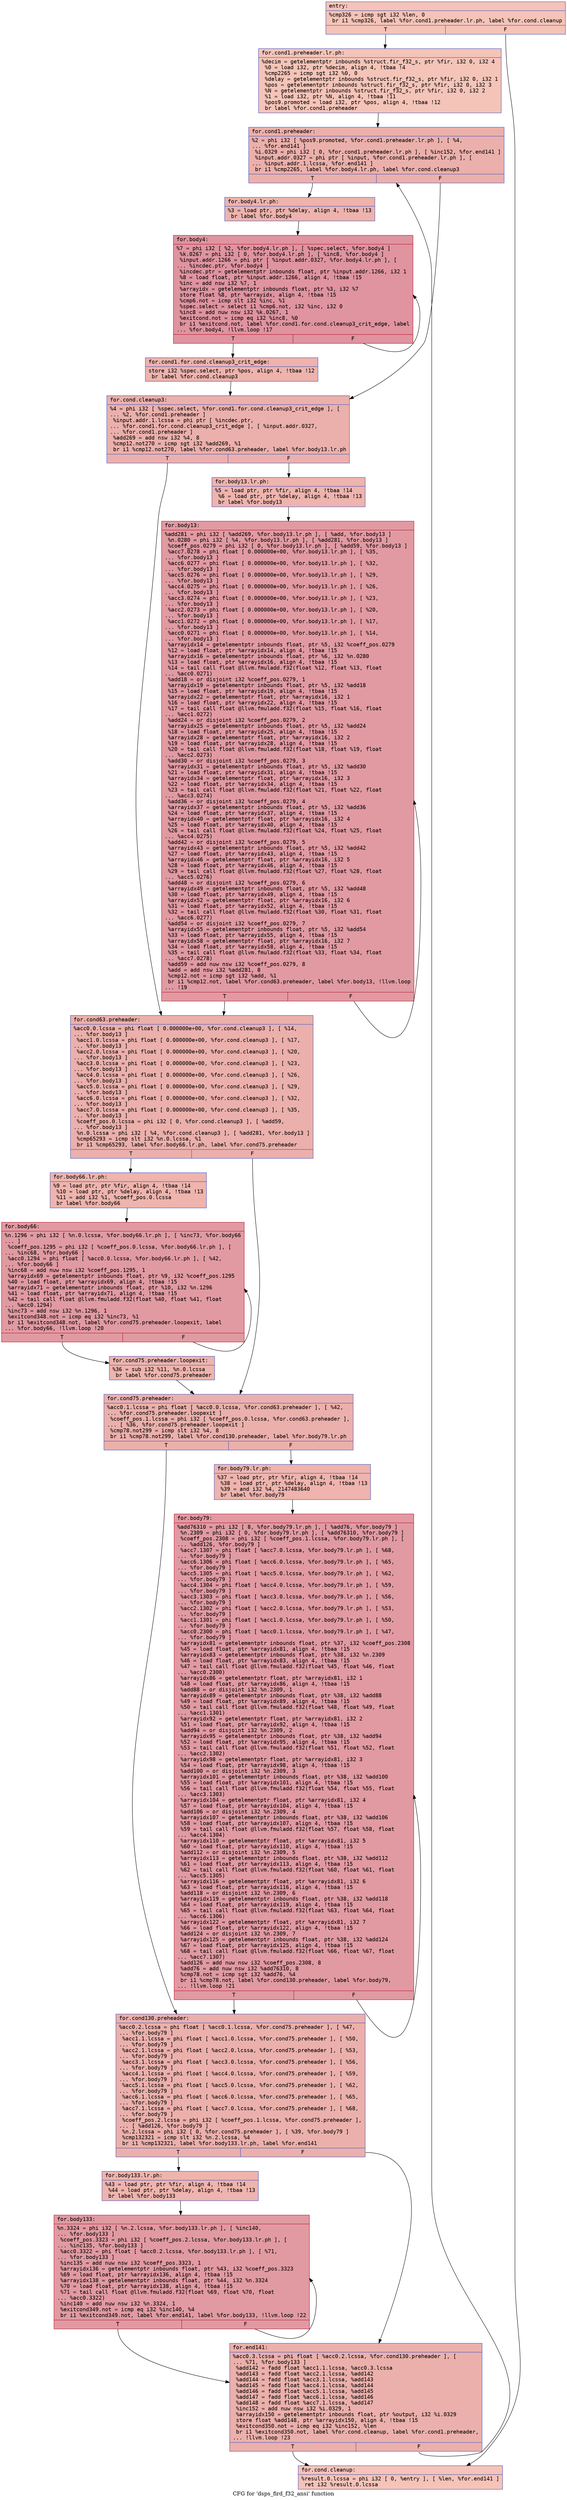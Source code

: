 digraph "CFG for 'dsps_fird_f32_ansi' function" {
	label="CFG for 'dsps_fird_f32_ansi' function";

	Node0x59cf8af46350 [shape=record,color="#3d50c3ff", style=filled, fillcolor="#e8765c70" fontname="Courier",label="{entry:\l|  %cmp326 = icmp sgt i32 %len, 0\l  br i1 %cmp326, label %for.cond1.preheader.lr.ph, label %for.cond.cleanup\l|{<s0>T|<s1>F}}"];
	Node0x59cf8af46350:s0 -> Node0x59cf8af468c0[tooltip="entry -> for.cond1.preheader.lr.ph\nProbability 62.50%" ];
	Node0x59cf8af46350:s1 -> Node0x59cf8af46980[tooltip="entry -> for.cond.cleanup\nProbability 37.50%" ];
	Node0x59cf8af468c0 [shape=record,color="#3d50c3ff", style=filled, fillcolor="#e97a5f70" fontname="Courier",label="{for.cond1.preheader.lr.ph:\l|  %decim = getelementptr inbounds %struct.fir_f32_s, ptr %fir, i32 0, i32 4\l  %0 = load i32, ptr %decim, align 4, !tbaa !4\l  %cmp2265 = icmp sgt i32 %0, 0\l  %delay = getelementptr inbounds %struct.fir_f32_s, ptr %fir, i32 0, i32 1\l  %pos = getelementptr inbounds %struct.fir_f32_s, ptr %fir, i32 0, i32 3\l  %N = getelementptr inbounds %struct.fir_f32_s, ptr %fir, i32 0, i32 2\l  %1 = load i32, ptr %N, align 4, !tbaa !11\l  %pos9.promoted = load i32, ptr %pos, align 4, !tbaa !12\l  br label %for.cond1.preheader\l}"];
	Node0x59cf8af468c0 -> Node0x59cf8af48f70[tooltip="for.cond1.preheader.lr.ph -> for.cond1.preheader\nProbability 100.00%" ];
	Node0x59cf8af48f70 [shape=record,color="#3d50c3ff", style=filled, fillcolor="#d24b4070" fontname="Courier",label="{for.cond1.preheader:\l|  %2 = phi i32 [ %pos9.promoted, %for.cond1.preheader.lr.ph ], [ %4,\l... %for.end141 ]\l  %i.0329 = phi i32 [ 0, %for.cond1.preheader.lr.ph ], [ %inc152, %for.end141 ]\l  %input.addr.0327 = phi ptr [ %input, %for.cond1.preheader.lr.ph ], [\l... %input.addr.1.lcssa, %for.end141 ]\l  br i1 %cmp2265, label %for.body4.lr.ph, label %for.cond.cleanup3\l|{<s0>T|<s1>F}}"];
	Node0x59cf8af48f70:s0 -> Node0x59cf8af49540[tooltip="for.cond1.preheader -> for.body4.lr.ph\nProbability 62.50%" ];
	Node0x59cf8af48f70:s1 -> Node0x59cf8af49650[tooltip="for.cond1.preheader -> for.cond.cleanup3\nProbability 37.50%" ];
	Node0x59cf8af49540 [shape=record,color="#3d50c3ff", style=filled, fillcolor="#d6524470" fontname="Courier",label="{for.body4.lr.ph:\l|  %3 = load ptr, ptr %delay, align 4, !tbaa !13\l  br label %for.body4\l}"];
	Node0x59cf8af49540 -> Node0x59cf8af499c0[tooltip="for.body4.lr.ph -> for.body4\nProbability 100.00%" ];
	Node0x59cf8af46980 [shape=record,color="#3d50c3ff", style=filled, fillcolor="#e8765c70" fontname="Courier",label="{for.cond.cleanup:\l|  %result.0.lcssa = phi i32 [ 0, %entry ], [ %len, %for.end141 ]\l  ret i32 %result.0.lcssa\l}"];
	Node0x59cf8af49bd0 [shape=record,color="#3d50c3ff", style=filled, fillcolor="#d6524470" fontname="Courier",label="{for.cond1.for.cond.cleanup3_crit_edge:\l|  store i32 %spec.select, ptr %pos, align 4, !tbaa !12\l  br label %for.cond.cleanup3\l}"];
	Node0x59cf8af49bd0 -> Node0x59cf8af49650[tooltip="for.cond1.for.cond.cleanup3_crit_edge -> for.cond.cleanup3\nProbability 100.00%" ];
	Node0x59cf8af49650 [shape=record,color="#3d50c3ff", style=filled, fillcolor="#d24b4070" fontname="Courier",label="{for.cond.cleanup3:\l|  %4 = phi i32 [ %spec.select, %for.cond1.for.cond.cleanup3_crit_edge ], [\l... %2, %for.cond1.preheader ]\l  %input.addr.1.lcssa = phi ptr [ %incdec.ptr,\l... %for.cond1.for.cond.cleanup3_crit_edge ], [ %input.addr.0327,\l... %for.cond1.preheader ]\l  %add269 = add nsw i32 %4, 8\l  %cmp12.not270 = icmp sgt i32 %add269, %1\l  br i1 %cmp12.not270, label %for.cond63.preheader, label %for.body13.lr.ph\l|{<s0>T|<s1>F}}"];
	Node0x59cf8af49650:s0 -> Node0x59cf8af4aa90[tooltip="for.cond.cleanup3 -> for.cond63.preheader\nProbability 50.00%" ];
	Node0x59cf8af49650:s1 -> Node0x59cf8af4ab10[tooltip="for.cond.cleanup3 -> for.body13.lr.ph\nProbability 50.00%" ];
	Node0x59cf8af4ab10 [shape=record,color="#3d50c3ff", style=filled, fillcolor="#d8564670" fontname="Courier",label="{for.body13.lr.ph:\l|  %5 = load ptr, ptr %fir, align 4, !tbaa !14\l  %6 = load ptr, ptr %delay, align 4, !tbaa !13\l  br label %for.body13\l}"];
	Node0x59cf8af4ab10 -> Node0x59cf8af4b4b0[tooltip="for.body13.lr.ph -> for.body13\nProbability 100.00%" ];
	Node0x59cf8af499c0 [shape=record,color="#b70d28ff", style=filled, fillcolor="#b70d2870" fontname="Courier",label="{for.body4:\l|  %7 = phi i32 [ %2, %for.body4.lr.ph ], [ %spec.select, %for.body4 ]\l  %k.0267 = phi i32 [ 0, %for.body4.lr.ph ], [ %inc8, %for.body4 ]\l  %input.addr.1266 = phi ptr [ %input.addr.0327, %for.body4.lr.ph ], [\l... %incdec.ptr, %for.body4 ]\l  %incdec.ptr = getelementptr inbounds float, ptr %input.addr.1266, i32 1\l  %8 = load float, ptr %input.addr.1266, align 4, !tbaa !15\l  %inc = add nsw i32 %7, 1\l  %arrayidx = getelementptr inbounds float, ptr %3, i32 %7\l  store float %8, ptr %arrayidx, align 4, !tbaa !15\l  %cmp6.not = icmp slt i32 %inc, %1\l  %spec.select = select i1 %cmp6.not, i32 %inc, i32 0\l  %inc8 = add nuw nsw i32 %k.0267, 1\l  %exitcond.not = icmp eq i32 %inc8, %0\l  br i1 %exitcond.not, label %for.cond1.for.cond.cleanup3_crit_edge, label\l... %for.body4, !llvm.loop !17\l|{<s0>T|<s1>F}}"];
	Node0x59cf8af499c0:s0 -> Node0x59cf8af49bd0[tooltip="for.body4 -> for.cond1.for.cond.cleanup3_crit_edge\nProbability 3.12%" ];
	Node0x59cf8af499c0:s1 -> Node0x59cf8af499c0[tooltip="for.body4 -> for.body4\nProbability 96.88%" ];
	Node0x59cf8af4aa90 [shape=record,color="#3d50c3ff", style=filled, fillcolor="#d24b4070" fontname="Courier",label="{for.cond63.preheader:\l|  %acc0.0.lcssa = phi float [ 0.000000e+00, %for.cond.cleanup3 ], [ %14,\l... %for.body13 ]\l  %acc1.0.lcssa = phi float [ 0.000000e+00, %for.cond.cleanup3 ], [ %17,\l... %for.body13 ]\l  %acc2.0.lcssa = phi float [ 0.000000e+00, %for.cond.cleanup3 ], [ %20,\l... %for.body13 ]\l  %acc3.0.lcssa = phi float [ 0.000000e+00, %for.cond.cleanup3 ], [ %23,\l... %for.body13 ]\l  %acc4.0.lcssa = phi float [ 0.000000e+00, %for.cond.cleanup3 ], [ %26,\l... %for.body13 ]\l  %acc5.0.lcssa = phi float [ 0.000000e+00, %for.cond.cleanup3 ], [ %29,\l... %for.body13 ]\l  %acc6.0.lcssa = phi float [ 0.000000e+00, %for.cond.cleanup3 ], [ %32,\l... %for.body13 ]\l  %acc7.0.lcssa = phi float [ 0.000000e+00, %for.cond.cleanup3 ], [ %35,\l... %for.body13 ]\l  %coeff_pos.0.lcssa = phi i32 [ 0, %for.cond.cleanup3 ], [ %add59,\l... %for.body13 ]\l  %n.0.lcssa = phi i32 [ %4, %for.cond.cleanup3 ], [ %add281, %for.body13 ]\l  %cmp65293 = icmp slt i32 %n.0.lcssa, %1\l  br i1 %cmp65293, label %for.body66.lr.ph, label %for.cond75.preheader\l|{<s0>T|<s1>F}}"];
	Node0x59cf8af4aa90:s0 -> Node0x59cf8af4ecf0[tooltip="for.cond63.preheader -> for.body66.lr.ph\nProbability 50.00%" ];
	Node0x59cf8af4aa90:s1 -> Node0x59cf8af4edf0[tooltip="for.cond63.preheader -> for.cond75.preheader\nProbability 50.00%" ];
	Node0x59cf8af4ecf0 [shape=record,color="#3d50c3ff", style=filled, fillcolor="#d8564670" fontname="Courier",label="{for.body66.lr.ph:\l|  %9 = load ptr, ptr %fir, align 4, !tbaa !14\l  %10 = load ptr, ptr %delay, align 4, !tbaa !13\l  %11 = add i32 %1, %coeff_pos.0.lcssa\l  br label %for.body66\l}"];
	Node0x59cf8af4ecf0 -> Node0x59cf8af4f740[tooltip="for.body66.lr.ph -> for.body66\nProbability 100.00%" ];
	Node0x59cf8af4b4b0 [shape=record,color="#b70d28ff", style=filled, fillcolor="#bb1b2c70" fontname="Courier",label="{for.body13:\l|  %add281 = phi i32 [ %add269, %for.body13.lr.ph ], [ %add, %for.body13 ]\l  %n.0280 = phi i32 [ %4, %for.body13.lr.ph ], [ %add281, %for.body13 ]\l  %coeff_pos.0279 = phi i32 [ 0, %for.body13.lr.ph ], [ %add59, %for.body13 ]\l  %acc7.0278 = phi float [ 0.000000e+00, %for.body13.lr.ph ], [ %35,\l... %for.body13 ]\l  %acc6.0277 = phi float [ 0.000000e+00, %for.body13.lr.ph ], [ %32,\l... %for.body13 ]\l  %acc5.0276 = phi float [ 0.000000e+00, %for.body13.lr.ph ], [ %29,\l... %for.body13 ]\l  %acc4.0275 = phi float [ 0.000000e+00, %for.body13.lr.ph ], [ %26,\l... %for.body13 ]\l  %acc3.0274 = phi float [ 0.000000e+00, %for.body13.lr.ph ], [ %23,\l... %for.body13 ]\l  %acc2.0273 = phi float [ 0.000000e+00, %for.body13.lr.ph ], [ %20,\l... %for.body13 ]\l  %acc1.0272 = phi float [ 0.000000e+00, %for.body13.lr.ph ], [ %17,\l... %for.body13 ]\l  %acc0.0271 = phi float [ 0.000000e+00, %for.body13.lr.ph ], [ %14,\l... %for.body13 ]\l  %arrayidx14 = getelementptr inbounds float, ptr %5, i32 %coeff_pos.0279\l  %12 = load float, ptr %arrayidx14, align 4, !tbaa !15\l  %arrayidx16 = getelementptr inbounds float, ptr %6, i32 %n.0280\l  %13 = load float, ptr %arrayidx16, align 4, !tbaa !15\l  %14 = tail call float @llvm.fmuladd.f32(float %12, float %13, float\l... %acc0.0271)\l  %add18 = or disjoint i32 %coeff_pos.0279, 1\l  %arrayidx19 = getelementptr inbounds float, ptr %5, i32 %add18\l  %15 = load float, ptr %arrayidx19, align 4, !tbaa !15\l  %arrayidx22 = getelementptr float, ptr %arrayidx16, i32 1\l  %16 = load float, ptr %arrayidx22, align 4, !tbaa !15\l  %17 = tail call float @llvm.fmuladd.f32(float %15, float %16, float\l... %acc1.0272)\l  %add24 = or disjoint i32 %coeff_pos.0279, 2\l  %arrayidx25 = getelementptr inbounds float, ptr %5, i32 %add24\l  %18 = load float, ptr %arrayidx25, align 4, !tbaa !15\l  %arrayidx28 = getelementptr float, ptr %arrayidx16, i32 2\l  %19 = load float, ptr %arrayidx28, align 4, !tbaa !15\l  %20 = tail call float @llvm.fmuladd.f32(float %18, float %19, float\l... %acc2.0273)\l  %add30 = or disjoint i32 %coeff_pos.0279, 3\l  %arrayidx31 = getelementptr inbounds float, ptr %5, i32 %add30\l  %21 = load float, ptr %arrayidx31, align 4, !tbaa !15\l  %arrayidx34 = getelementptr float, ptr %arrayidx16, i32 3\l  %22 = load float, ptr %arrayidx34, align 4, !tbaa !15\l  %23 = tail call float @llvm.fmuladd.f32(float %21, float %22, float\l... %acc3.0274)\l  %add36 = or disjoint i32 %coeff_pos.0279, 4\l  %arrayidx37 = getelementptr inbounds float, ptr %5, i32 %add36\l  %24 = load float, ptr %arrayidx37, align 4, !tbaa !15\l  %arrayidx40 = getelementptr float, ptr %arrayidx16, i32 4\l  %25 = load float, ptr %arrayidx40, align 4, !tbaa !15\l  %26 = tail call float @llvm.fmuladd.f32(float %24, float %25, float\l... %acc4.0275)\l  %add42 = or disjoint i32 %coeff_pos.0279, 5\l  %arrayidx43 = getelementptr inbounds float, ptr %5, i32 %add42\l  %27 = load float, ptr %arrayidx43, align 4, !tbaa !15\l  %arrayidx46 = getelementptr float, ptr %arrayidx16, i32 5\l  %28 = load float, ptr %arrayidx46, align 4, !tbaa !15\l  %29 = tail call float @llvm.fmuladd.f32(float %27, float %28, float\l... %acc5.0276)\l  %add48 = or disjoint i32 %coeff_pos.0279, 6\l  %arrayidx49 = getelementptr inbounds float, ptr %5, i32 %add48\l  %30 = load float, ptr %arrayidx49, align 4, !tbaa !15\l  %arrayidx52 = getelementptr float, ptr %arrayidx16, i32 6\l  %31 = load float, ptr %arrayidx52, align 4, !tbaa !15\l  %32 = tail call float @llvm.fmuladd.f32(float %30, float %31, float\l... %acc6.0277)\l  %add54 = or disjoint i32 %coeff_pos.0279, 7\l  %arrayidx55 = getelementptr inbounds float, ptr %5, i32 %add54\l  %33 = load float, ptr %arrayidx55, align 4, !tbaa !15\l  %arrayidx58 = getelementptr float, ptr %arrayidx16, i32 7\l  %34 = load float, ptr %arrayidx58, align 4, !tbaa !15\l  %35 = tail call float @llvm.fmuladd.f32(float %33, float %34, float\l... %acc7.0278)\l  %add59 = add nuw nsw i32 %coeff_pos.0279, 8\l  %add = add nsw i32 %add281, 8\l  %cmp12.not = icmp sgt i32 %add, %1\l  br i1 %cmp12.not, label %for.cond63.preheader, label %for.body13, !llvm.loop\l... !19\l|{<s0>T|<s1>F}}"];
	Node0x59cf8af4b4b0:s0 -> Node0x59cf8af4aa90[tooltip="for.body13 -> for.cond63.preheader\nProbability 3.12%" ];
	Node0x59cf8af4b4b0:s1 -> Node0x59cf8af4b4b0[tooltip="for.body13 -> for.body13\nProbability 96.88%" ];
	Node0x59cf8af524e0 [shape=record,color="#3d50c3ff", style=filled, fillcolor="#d8564670" fontname="Courier",label="{for.cond75.preheader.loopexit:\l|  %36 = sub i32 %11, %n.0.lcssa\l  br label %for.cond75.preheader\l}"];
	Node0x59cf8af524e0 -> Node0x59cf8af4edf0[tooltip="for.cond75.preheader.loopexit -> for.cond75.preheader\nProbability 100.00%" ];
	Node0x59cf8af4edf0 [shape=record,color="#3d50c3ff", style=filled, fillcolor="#d24b4070" fontname="Courier",label="{for.cond75.preheader:\l|  %acc0.1.lcssa = phi float [ %acc0.0.lcssa, %for.cond63.preheader ], [ %42,\l... %for.cond75.preheader.loopexit ]\l  %coeff_pos.1.lcssa = phi i32 [ %coeff_pos.0.lcssa, %for.cond63.preheader ],\l... [ %36, %for.cond75.preheader.loopexit ]\l  %cmp78.not299 = icmp slt i32 %4, 8\l  br i1 %cmp78.not299, label %for.cond130.preheader, label %for.body79.lr.ph\l|{<s0>T|<s1>F}}"];
	Node0x59cf8af4edf0:s0 -> Node0x59cf8af527b0[tooltip="for.cond75.preheader -> for.cond130.preheader\nProbability 50.00%" ];
	Node0x59cf8af4edf0:s1 -> Node0x59cf8af4dae0[tooltip="for.cond75.preheader -> for.body79.lr.ph\nProbability 50.00%" ];
	Node0x59cf8af4dae0 [shape=record,color="#3d50c3ff", style=filled, fillcolor="#d8564670" fontname="Courier",label="{for.body79.lr.ph:\l|  %37 = load ptr, ptr %fir, align 4, !tbaa !14\l  %38 = load ptr, ptr %delay, align 4, !tbaa !13\l  %39 = and i32 %4, 2147483640\l  br label %for.body79\l}"];
	Node0x59cf8af4dae0 -> Node0x59cf8af4de00[tooltip="for.body79.lr.ph -> for.body79\nProbability 100.00%" ];
	Node0x59cf8af4f740 [shape=record,color="#b70d28ff", style=filled, fillcolor="#bb1b2c70" fontname="Courier",label="{for.body66:\l|  %n.1296 = phi i32 [ %n.0.lcssa, %for.body66.lr.ph ], [ %inc73, %for.body66\l... ]\l  %coeff_pos.1295 = phi i32 [ %coeff_pos.0.lcssa, %for.body66.lr.ph ], [\l... %inc68, %for.body66 ]\l  %acc0.1294 = phi float [ %acc0.0.lcssa, %for.body66.lr.ph ], [ %42,\l... %for.body66 ]\l  %inc68 = add nuw nsw i32 %coeff_pos.1295, 1\l  %arrayidx69 = getelementptr inbounds float, ptr %9, i32 %coeff_pos.1295\l  %40 = load float, ptr %arrayidx69, align 4, !tbaa !15\l  %arrayidx71 = getelementptr inbounds float, ptr %10, i32 %n.1296\l  %41 = load float, ptr %arrayidx71, align 4, !tbaa !15\l  %42 = tail call float @llvm.fmuladd.f32(float %40, float %41, float\l... %acc0.1294)\l  %inc73 = add nsw i32 %n.1296, 1\l  %exitcond348.not = icmp eq i32 %inc73, %1\l  br i1 %exitcond348.not, label %for.cond75.preheader.loopexit, label\l... %for.body66, !llvm.loop !20\l|{<s0>T|<s1>F}}"];
	Node0x59cf8af4f740:s0 -> Node0x59cf8af524e0[tooltip="for.body66 -> for.cond75.preheader.loopexit\nProbability 3.12%" ];
	Node0x59cf8af4f740:s1 -> Node0x59cf8af4f740[tooltip="for.body66 -> for.body66\nProbability 96.88%" ];
	Node0x59cf8af527b0 [shape=record,color="#3d50c3ff", style=filled, fillcolor="#d24b4070" fontname="Courier",label="{for.cond130.preheader:\l|  %acc0.2.lcssa = phi float [ %acc0.1.lcssa, %for.cond75.preheader ], [ %47,\l... %for.body79 ]\l  %acc1.1.lcssa = phi float [ %acc1.0.lcssa, %for.cond75.preheader ], [ %50,\l... %for.body79 ]\l  %acc2.1.lcssa = phi float [ %acc2.0.lcssa, %for.cond75.preheader ], [ %53,\l... %for.body79 ]\l  %acc3.1.lcssa = phi float [ %acc3.0.lcssa, %for.cond75.preheader ], [ %56,\l... %for.body79 ]\l  %acc4.1.lcssa = phi float [ %acc4.0.lcssa, %for.cond75.preheader ], [ %59,\l... %for.body79 ]\l  %acc5.1.lcssa = phi float [ %acc5.0.lcssa, %for.cond75.preheader ], [ %62,\l... %for.body79 ]\l  %acc6.1.lcssa = phi float [ %acc6.0.lcssa, %for.cond75.preheader ], [ %65,\l... %for.body79 ]\l  %acc7.1.lcssa = phi float [ %acc7.0.lcssa, %for.cond75.preheader ], [ %68,\l... %for.body79 ]\l  %coeff_pos.2.lcssa = phi i32 [ %coeff_pos.1.lcssa, %for.cond75.preheader ],\l... [ %add126, %for.body79 ]\l  %n.2.lcssa = phi i32 [ 0, %for.cond75.preheader ], [ %39, %for.body79 ]\l  %cmp132321 = icmp slt i32 %n.2.lcssa, %4\l  br i1 %cmp132321, label %for.body133.lr.ph, label %for.end141\l|{<s0>T|<s1>F}}"];
	Node0x59cf8af527b0:s0 -> Node0x59cf8af551b0[tooltip="for.cond130.preheader -> for.body133.lr.ph\nProbability 50.00%" ];
	Node0x59cf8af527b0:s1 -> Node0x59cf8af490f0[tooltip="for.cond130.preheader -> for.end141\nProbability 50.00%" ];
	Node0x59cf8af551b0 [shape=record,color="#3d50c3ff", style=filled, fillcolor="#d8564670" fontname="Courier",label="{for.body133.lr.ph:\l|  %43 = load ptr, ptr %fir, align 4, !tbaa !14\l  %44 = load ptr, ptr %delay, align 4, !tbaa !13\l  br label %for.body133\l}"];
	Node0x59cf8af551b0 -> Node0x59cf8af55440[tooltip="for.body133.lr.ph -> for.body133\nProbability 100.00%" ];
	Node0x59cf8af4de00 [shape=record,color="#b70d28ff", style=filled, fillcolor="#bb1b2c70" fontname="Courier",label="{for.body79:\l|  %add76310 = phi i32 [ 8, %for.body79.lr.ph ], [ %add76, %for.body79 ]\l  %n.2309 = phi i32 [ 0, %for.body79.lr.ph ], [ %add76310, %for.body79 ]\l  %coeff_pos.2308 = phi i32 [ %coeff_pos.1.lcssa, %for.body79.lr.ph ], [\l... %add126, %for.body79 ]\l  %acc7.1307 = phi float [ %acc7.0.lcssa, %for.body79.lr.ph ], [ %68,\l... %for.body79 ]\l  %acc6.1306 = phi float [ %acc6.0.lcssa, %for.body79.lr.ph ], [ %65,\l... %for.body79 ]\l  %acc5.1305 = phi float [ %acc5.0.lcssa, %for.body79.lr.ph ], [ %62,\l... %for.body79 ]\l  %acc4.1304 = phi float [ %acc4.0.lcssa, %for.body79.lr.ph ], [ %59,\l... %for.body79 ]\l  %acc3.1303 = phi float [ %acc3.0.lcssa, %for.body79.lr.ph ], [ %56,\l... %for.body79 ]\l  %acc2.1302 = phi float [ %acc2.0.lcssa, %for.body79.lr.ph ], [ %53,\l... %for.body79 ]\l  %acc1.1301 = phi float [ %acc1.0.lcssa, %for.body79.lr.ph ], [ %50,\l... %for.body79 ]\l  %acc0.2300 = phi float [ %acc0.1.lcssa, %for.body79.lr.ph ], [ %47,\l... %for.body79 ]\l  %arrayidx81 = getelementptr inbounds float, ptr %37, i32 %coeff_pos.2308\l  %45 = load float, ptr %arrayidx81, align 4, !tbaa !15\l  %arrayidx83 = getelementptr inbounds float, ptr %38, i32 %n.2309\l  %46 = load float, ptr %arrayidx83, align 4, !tbaa !15\l  %47 = tail call float @llvm.fmuladd.f32(float %45, float %46, float\l... %acc0.2300)\l  %arrayidx86 = getelementptr float, ptr %arrayidx81, i32 1\l  %48 = load float, ptr %arrayidx86, align 4, !tbaa !15\l  %add88 = or disjoint i32 %n.2309, 1\l  %arrayidx89 = getelementptr inbounds float, ptr %38, i32 %add88\l  %49 = load float, ptr %arrayidx89, align 4, !tbaa !15\l  %50 = tail call float @llvm.fmuladd.f32(float %48, float %49, float\l... %acc1.1301)\l  %arrayidx92 = getelementptr float, ptr %arrayidx81, i32 2\l  %51 = load float, ptr %arrayidx92, align 4, !tbaa !15\l  %add94 = or disjoint i32 %n.2309, 2\l  %arrayidx95 = getelementptr inbounds float, ptr %38, i32 %add94\l  %52 = load float, ptr %arrayidx95, align 4, !tbaa !15\l  %53 = tail call float @llvm.fmuladd.f32(float %51, float %52, float\l... %acc2.1302)\l  %arrayidx98 = getelementptr float, ptr %arrayidx81, i32 3\l  %54 = load float, ptr %arrayidx98, align 4, !tbaa !15\l  %add100 = or disjoint i32 %n.2309, 3\l  %arrayidx101 = getelementptr inbounds float, ptr %38, i32 %add100\l  %55 = load float, ptr %arrayidx101, align 4, !tbaa !15\l  %56 = tail call float @llvm.fmuladd.f32(float %54, float %55, float\l... %acc3.1303)\l  %arrayidx104 = getelementptr float, ptr %arrayidx81, i32 4\l  %57 = load float, ptr %arrayidx104, align 4, !tbaa !15\l  %add106 = or disjoint i32 %n.2309, 4\l  %arrayidx107 = getelementptr inbounds float, ptr %38, i32 %add106\l  %58 = load float, ptr %arrayidx107, align 4, !tbaa !15\l  %59 = tail call float @llvm.fmuladd.f32(float %57, float %58, float\l... %acc4.1304)\l  %arrayidx110 = getelementptr float, ptr %arrayidx81, i32 5\l  %60 = load float, ptr %arrayidx110, align 4, !tbaa !15\l  %add112 = or disjoint i32 %n.2309, 5\l  %arrayidx113 = getelementptr inbounds float, ptr %38, i32 %add112\l  %61 = load float, ptr %arrayidx113, align 4, !tbaa !15\l  %62 = tail call float @llvm.fmuladd.f32(float %60, float %61, float\l... %acc5.1305)\l  %arrayidx116 = getelementptr float, ptr %arrayidx81, i32 6\l  %63 = load float, ptr %arrayidx116, align 4, !tbaa !15\l  %add118 = or disjoint i32 %n.2309, 6\l  %arrayidx119 = getelementptr inbounds float, ptr %38, i32 %add118\l  %64 = load float, ptr %arrayidx119, align 4, !tbaa !15\l  %65 = tail call float @llvm.fmuladd.f32(float %63, float %64, float\l... %acc6.1306)\l  %arrayidx122 = getelementptr float, ptr %arrayidx81, i32 7\l  %66 = load float, ptr %arrayidx122, align 4, !tbaa !15\l  %add124 = or disjoint i32 %n.2309, 7\l  %arrayidx125 = getelementptr inbounds float, ptr %38, i32 %add124\l  %67 = load float, ptr %arrayidx125, align 4, !tbaa !15\l  %68 = tail call float @llvm.fmuladd.f32(float %66, float %67, float\l... %acc7.1307)\l  %add126 = add nuw nsw i32 %coeff_pos.2308, 8\l  %add76 = add nuw nsw i32 %add76310, 8\l  %cmp78.not = icmp sgt i32 %add76, %4\l  br i1 %cmp78.not, label %for.cond130.preheader, label %for.body79,\l... !llvm.loop !21\l|{<s0>T|<s1>F}}"];
	Node0x59cf8af4de00:s0 -> Node0x59cf8af527b0[tooltip="for.body79 -> for.cond130.preheader\nProbability 3.12%" ];
	Node0x59cf8af4de00:s1 -> Node0x59cf8af4de00[tooltip="for.body79 -> for.body79\nProbability 96.88%" ];
	Node0x59cf8af55440 [shape=record,color="#b70d28ff", style=filled, fillcolor="#bb1b2c70" fontname="Courier",label="{for.body133:\l|  %n.3324 = phi i32 [ %n.2.lcssa, %for.body133.lr.ph ], [ %inc140,\l... %for.body133 ]\l  %coeff_pos.3323 = phi i32 [ %coeff_pos.2.lcssa, %for.body133.lr.ph ], [\l... %inc135, %for.body133 ]\l  %acc0.3322 = phi float [ %acc0.2.lcssa, %for.body133.lr.ph ], [ %71,\l... %for.body133 ]\l  %inc135 = add nuw nsw i32 %coeff_pos.3323, 1\l  %arrayidx136 = getelementptr inbounds float, ptr %43, i32 %coeff_pos.3323\l  %69 = load float, ptr %arrayidx136, align 4, !tbaa !15\l  %arrayidx138 = getelementptr inbounds float, ptr %44, i32 %n.3324\l  %70 = load float, ptr %arrayidx138, align 4, !tbaa !15\l  %71 = tail call float @llvm.fmuladd.f32(float %69, float %70, float\l... %acc0.3322)\l  %inc140 = add nuw nsw i32 %n.3324, 1\l  %exitcond349.not = icmp eq i32 %inc140, %4\l  br i1 %exitcond349.not, label %for.end141, label %for.body133, !llvm.loop !22\l|{<s0>T|<s1>F}}"];
	Node0x59cf8af55440:s0 -> Node0x59cf8af490f0[tooltip="for.body133 -> for.end141\nProbability 3.12%" ];
	Node0x59cf8af55440:s1 -> Node0x59cf8af55440[tooltip="for.body133 -> for.body133\nProbability 96.88%" ];
	Node0x59cf8af490f0 [shape=record,color="#3d50c3ff", style=filled, fillcolor="#d24b4070" fontname="Courier",label="{for.end141:\l|  %acc0.3.lcssa = phi float [ %acc0.2.lcssa, %for.cond130.preheader ], [\l... %71, %for.body133 ]\l  %add142 = fadd float %acc1.1.lcssa, %acc0.3.lcssa\l  %add143 = fadd float %acc2.1.lcssa, %add142\l  %add144 = fadd float %acc3.1.lcssa, %add143\l  %add145 = fadd float %acc4.1.lcssa, %add144\l  %add146 = fadd float %acc5.1.lcssa, %add145\l  %add147 = fadd float %acc6.1.lcssa, %add146\l  %add148 = fadd float %acc7.1.lcssa, %add147\l  %inc152 = add nuw nsw i32 %i.0329, 1\l  %arrayidx150 = getelementptr inbounds float, ptr %output, i32 %i.0329\l  store float %add148, ptr %arrayidx150, align 4, !tbaa !15\l  %exitcond350.not = icmp eq i32 %inc152, %len\l  br i1 %exitcond350.not, label %for.cond.cleanup, label %for.cond1.preheader,\l... !llvm.loop !23\l|{<s0>T|<s1>F}}"];
	Node0x59cf8af490f0:s0 -> Node0x59cf8af46980[tooltip="for.end141 -> for.cond.cleanup\nProbability 3.12%" ];
	Node0x59cf8af490f0:s1 -> Node0x59cf8af48f70[tooltip="for.end141 -> for.cond1.preheader\nProbability 96.88%" ];
}
